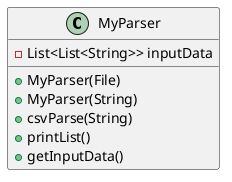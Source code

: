 @startuml
'https://plantuml.com/class-diagram

class MyParser {
    -List<List<String>> inputData
    +MyParser(File)
    +MyParser(String)
    +csvParse(String)
    +printList()
    +getInputData()
}
@enduml